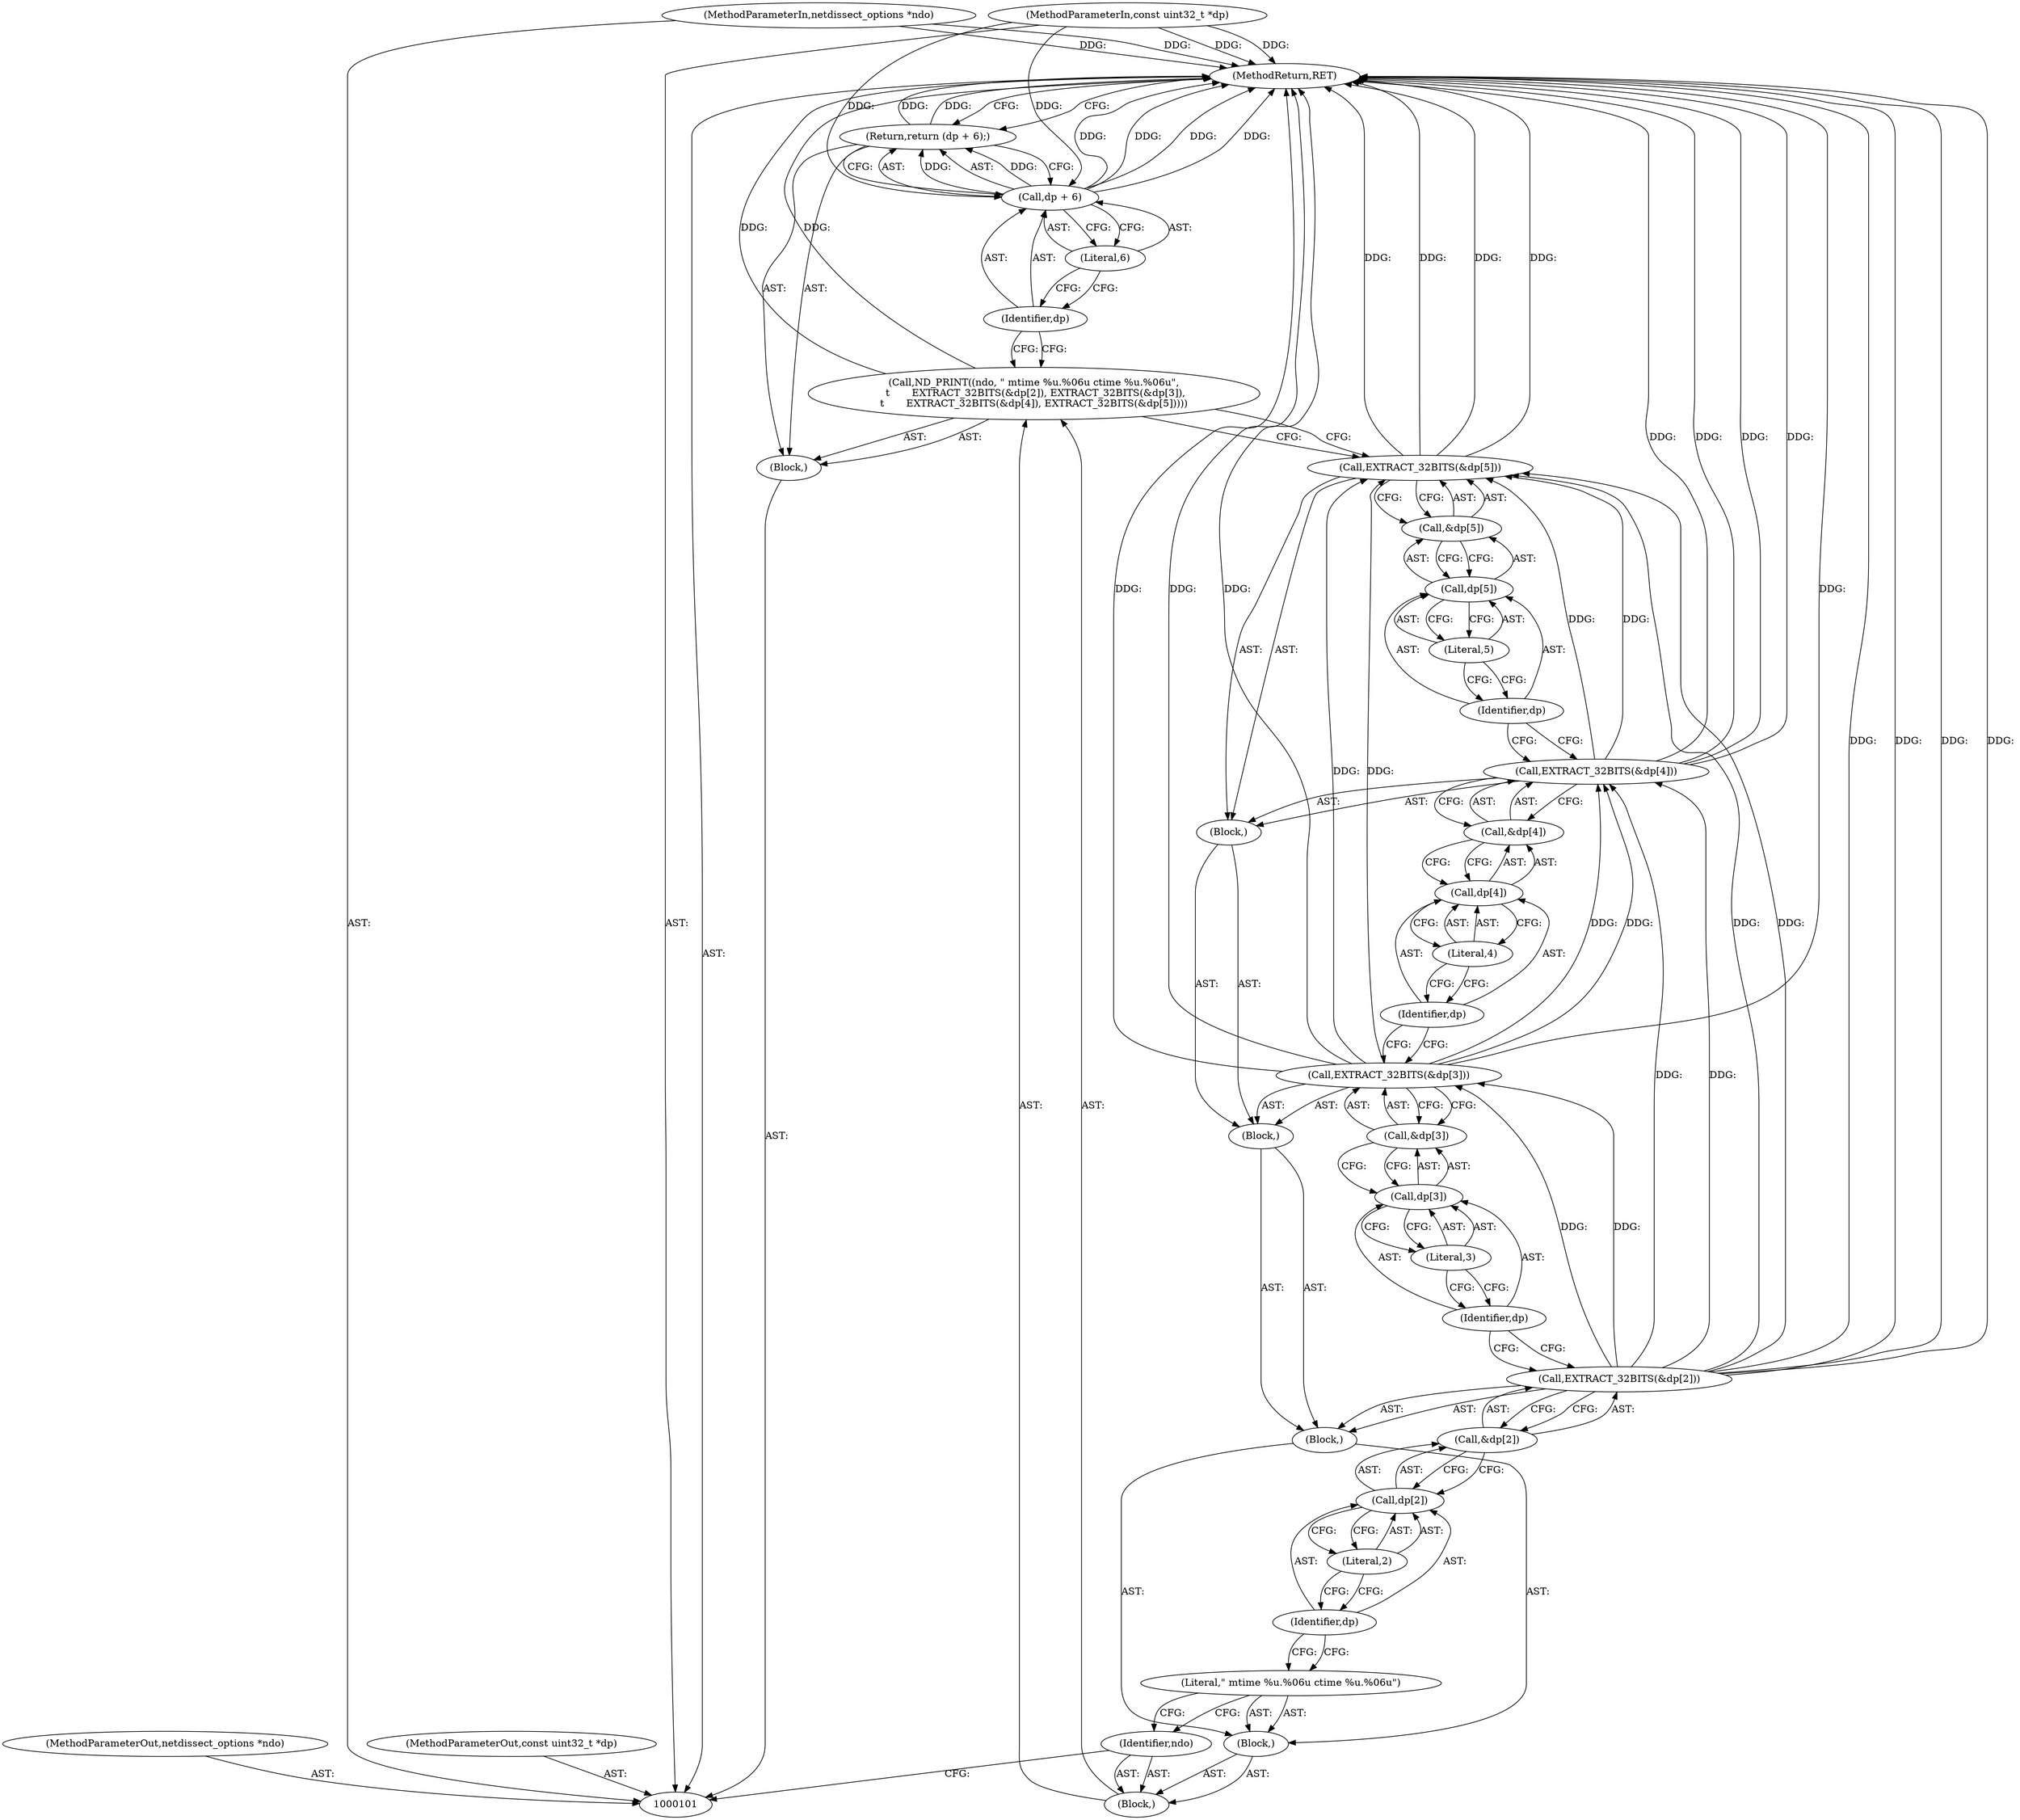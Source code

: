 digraph "0_tcpdump_19d25dd8781620cd41bf178a5e2e27fc1cf242d0_1" {
"1000137" [label="(MethodReturn,RET)"];
"1000102" [label="(MethodParameterIn,netdissect_options *ndo)"];
"1000167" [label="(MethodParameterOut,netdissect_options *ndo)"];
"1000103" [label="(MethodParameterIn,const uint32_t *dp)"];
"1000168" [label="(MethodParameterOut,const uint32_t *dp)"];
"1000104" [label="(Block,)"];
"1000106" [label="(Block,)"];
"1000107" [label="(Identifier,ndo)"];
"1000108" [label="(Block,)"];
"1000109" [label="(Literal,\" mtime %u.%06u ctime %u.%06u\")"];
"1000105" [label="(Call,ND_PRINT((ndo, \" mtime %u.%06u ctime %u.%06u\",\n \t       EXTRACT_32BITS(&dp[2]), EXTRACT_32BITS(&dp[3]),\n\t       EXTRACT_32BITS(&dp[4]), EXTRACT_32BITS(&dp[5]))))"];
"1000112" [label="(Call,&dp[2])"];
"1000113" [label="(Call,dp[2])"];
"1000114" [label="(Identifier,dp)"];
"1000115" [label="(Literal,2)"];
"1000116" [label="(Block,)"];
"1000117" [label="(Call,EXTRACT_32BITS(&dp[3]))"];
"1000118" [label="(Call,&dp[3])"];
"1000119" [label="(Call,dp[3])"];
"1000120" [label="(Identifier,dp)"];
"1000121" [label="(Literal,3)"];
"1000110" [label="(Block,)"];
"1000111" [label="(Call,EXTRACT_32BITS(&dp[2]))"];
"1000124" [label="(Call,&dp[4])"];
"1000125" [label="(Call,dp[4])"];
"1000126" [label="(Identifier,dp)"];
"1000127" [label="(Literal,4)"];
"1000128" [label="(Call,EXTRACT_32BITS(&dp[5]))"];
"1000129" [label="(Call,&dp[5])"];
"1000130" [label="(Call,dp[5])"];
"1000131" [label="(Identifier,dp)"];
"1000132" [label="(Literal,5)"];
"1000122" [label="(Block,)"];
"1000123" [label="(Call,EXTRACT_32BITS(&dp[4]))"];
"1000133" [label="(Return,return (dp + 6);)"];
"1000136" [label="(Literal,6)"];
"1000134" [label="(Call,dp + 6)"];
"1000135" [label="(Identifier,dp)"];
"1000137" -> "1000101"  [label="AST: "];
"1000137" -> "1000133"  [label="CFG: "];
"1000117" -> "1000137"  [label="DDG: "];
"1000117" -> "1000137"  [label="DDG: "];
"1000105" -> "1000137"  [label="DDG: "];
"1000123" -> "1000137"  [label="DDG: "];
"1000123" -> "1000137"  [label="DDG: "];
"1000134" -> "1000137"  [label="DDG: "];
"1000134" -> "1000137"  [label="DDG: "];
"1000128" -> "1000137"  [label="DDG: "];
"1000128" -> "1000137"  [label="DDG: "];
"1000111" -> "1000137"  [label="DDG: "];
"1000111" -> "1000137"  [label="DDG: "];
"1000103" -> "1000137"  [label="DDG: "];
"1000102" -> "1000137"  [label="DDG: "];
"1000133" -> "1000137"  [label="DDG: "];
"1000102" -> "1000101"  [label="AST: "];
"1000102" -> "1000137"  [label="DDG: "];
"1000167" -> "1000101"  [label="AST: "];
"1000103" -> "1000101"  [label="AST: "];
"1000103" -> "1000137"  [label="DDG: "];
"1000103" -> "1000134"  [label="DDG: "];
"1000168" -> "1000101"  [label="AST: "];
"1000104" -> "1000101"  [label="AST: "];
"1000105" -> "1000104"  [label="AST: "];
"1000133" -> "1000104"  [label="AST: "];
"1000106" -> "1000105"  [label="AST: "];
"1000107" -> "1000106"  [label="AST: "];
"1000108" -> "1000106"  [label="AST: "];
"1000107" -> "1000106"  [label="AST: "];
"1000107" -> "1000101"  [label="CFG: "];
"1000109" -> "1000107"  [label="CFG: "];
"1000108" -> "1000106"  [label="AST: "];
"1000109" -> "1000108"  [label="AST: "];
"1000110" -> "1000108"  [label="AST: "];
"1000109" -> "1000108"  [label="AST: "];
"1000109" -> "1000107"  [label="CFG: "];
"1000114" -> "1000109"  [label="CFG: "];
"1000105" -> "1000104"  [label="AST: "];
"1000105" -> "1000128"  [label="CFG: "];
"1000106" -> "1000105"  [label="AST: "];
"1000135" -> "1000105"  [label="CFG: "];
"1000105" -> "1000137"  [label="DDG: "];
"1000112" -> "1000111"  [label="AST: "];
"1000112" -> "1000113"  [label="CFG: "];
"1000113" -> "1000112"  [label="AST: "];
"1000111" -> "1000112"  [label="CFG: "];
"1000113" -> "1000112"  [label="AST: "];
"1000113" -> "1000115"  [label="CFG: "];
"1000114" -> "1000113"  [label="AST: "];
"1000115" -> "1000113"  [label="AST: "];
"1000112" -> "1000113"  [label="CFG: "];
"1000114" -> "1000113"  [label="AST: "];
"1000114" -> "1000109"  [label="CFG: "];
"1000115" -> "1000114"  [label="CFG: "];
"1000115" -> "1000113"  [label="AST: "];
"1000115" -> "1000114"  [label="CFG: "];
"1000113" -> "1000115"  [label="CFG: "];
"1000116" -> "1000110"  [label="AST: "];
"1000117" -> "1000116"  [label="AST: "];
"1000122" -> "1000116"  [label="AST: "];
"1000117" -> "1000116"  [label="AST: "];
"1000117" -> "1000118"  [label="CFG: "];
"1000118" -> "1000117"  [label="AST: "];
"1000126" -> "1000117"  [label="CFG: "];
"1000117" -> "1000137"  [label="DDG: "];
"1000117" -> "1000137"  [label="DDG: "];
"1000111" -> "1000117"  [label="DDG: "];
"1000117" -> "1000123"  [label="DDG: "];
"1000117" -> "1000128"  [label="DDG: "];
"1000118" -> "1000117"  [label="AST: "];
"1000118" -> "1000119"  [label="CFG: "];
"1000119" -> "1000118"  [label="AST: "];
"1000117" -> "1000118"  [label="CFG: "];
"1000119" -> "1000118"  [label="AST: "];
"1000119" -> "1000121"  [label="CFG: "];
"1000120" -> "1000119"  [label="AST: "];
"1000121" -> "1000119"  [label="AST: "];
"1000118" -> "1000119"  [label="CFG: "];
"1000120" -> "1000119"  [label="AST: "];
"1000120" -> "1000111"  [label="CFG: "];
"1000121" -> "1000120"  [label="CFG: "];
"1000121" -> "1000119"  [label="AST: "];
"1000121" -> "1000120"  [label="CFG: "];
"1000119" -> "1000121"  [label="CFG: "];
"1000110" -> "1000108"  [label="AST: "];
"1000111" -> "1000110"  [label="AST: "];
"1000116" -> "1000110"  [label="AST: "];
"1000111" -> "1000110"  [label="AST: "];
"1000111" -> "1000112"  [label="CFG: "];
"1000112" -> "1000111"  [label="AST: "];
"1000120" -> "1000111"  [label="CFG: "];
"1000111" -> "1000137"  [label="DDG: "];
"1000111" -> "1000137"  [label="DDG: "];
"1000111" -> "1000117"  [label="DDG: "];
"1000111" -> "1000123"  [label="DDG: "];
"1000111" -> "1000128"  [label="DDG: "];
"1000124" -> "1000123"  [label="AST: "];
"1000124" -> "1000125"  [label="CFG: "];
"1000125" -> "1000124"  [label="AST: "];
"1000123" -> "1000124"  [label="CFG: "];
"1000125" -> "1000124"  [label="AST: "];
"1000125" -> "1000127"  [label="CFG: "];
"1000126" -> "1000125"  [label="AST: "];
"1000127" -> "1000125"  [label="AST: "];
"1000124" -> "1000125"  [label="CFG: "];
"1000126" -> "1000125"  [label="AST: "];
"1000126" -> "1000117"  [label="CFG: "];
"1000127" -> "1000126"  [label="CFG: "];
"1000127" -> "1000125"  [label="AST: "];
"1000127" -> "1000126"  [label="CFG: "];
"1000125" -> "1000127"  [label="CFG: "];
"1000128" -> "1000122"  [label="AST: "];
"1000128" -> "1000129"  [label="CFG: "];
"1000129" -> "1000128"  [label="AST: "];
"1000105" -> "1000128"  [label="CFG: "];
"1000128" -> "1000137"  [label="DDG: "];
"1000128" -> "1000137"  [label="DDG: "];
"1000117" -> "1000128"  [label="DDG: "];
"1000111" -> "1000128"  [label="DDG: "];
"1000123" -> "1000128"  [label="DDG: "];
"1000129" -> "1000128"  [label="AST: "];
"1000129" -> "1000130"  [label="CFG: "];
"1000130" -> "1000129"  [label="AST: "];
"1000128" -> "1000129"  [label="CFG: "];
"1000130" -> "1000129"  [label="AST: "];
"1000130" -> "1000132"  [label="CFG: "];
"1000131" -> "1000130"  [label="AST: "];
"1000132" -> "1000130"  [label="AST: "];
"1000129" -> "1000130"  [label="CFG: "];
"1000131" -> "1000130"  [label="AST: "];
"1000131" -> "1000123"  [label="CFG: "];
"1000132" -> "1000131"  [label="CFG: "];
"1000132" -> "1000130"  [label="AST: "];
"1000132" -> "1000131"  [label="CFG: "];
"1000130" -> "1000132"  [label="CFG: "];
"1000122" -> "1000116"  [label="AST: "];
"1000123" -> "1000122"  [label="AST: "];
"1000128" -> "1000122"  [label="AST: "];
"1000123" -> "1000122"  [label="AST: "];
"1000123" -> "1000124"  [label="CFG: "];
"1000124" -> "1000123"  [label="AST: "];
"1000131" -> "1000123"  [label="CFG: "];
"1000123" -> "1000137"  [label="DDG: "];
"1000123" -> "1000137"  [label="DDG: "];
"1000117" -> "1000123"  [label="DDG: "];
"1000111" -> "1000123"  [label="DDG: "];
"1000123" -> "1000128"  [label="DDG: "];
"1000133" -> "1000104"  [label="AST: "];
"1000133" -> "1000134"  [label="CFG: "];
"1000134" -> "1000133"  [label="AST: "];
"1000137" -> "1000133"  [label="CFG: "];
"1000133" -> "1000137"  [label="DDG: "];
"1000134" -> "1000133"  [label="DDG: "];
"1000136" -> "1000134"  [label="AST: "];
"1000136" -> "1000135"  [label="CFG: "];
"1000134" -> "1000136"  [label="CFG: "];
"1000134" -> "1000133"  [label="AST: "];
"1000134" -> "1000136"  [label="CFG: "];
"1000135" -> "1000134"  [label="AST: "];
"1000136" -> "1000134"  [label="AST: "];
"1000133" -> "1000134"  [label="CFG: "];
"1000134" -> "1000137"  [label="DDG: "];
"1000134" -> "1000137"  [label="DDG: "];
"1000134" -> "1000133"  [label="DDG: "];
"1000103" -> "1000134"  [label="DDG: "];
"1000135" -> "1000134"  [label="AST: "];
"1000135" -> "1000105"  [label="CFG: "];
"1000136" -> "1000135"  [label="CFG: "];
}
